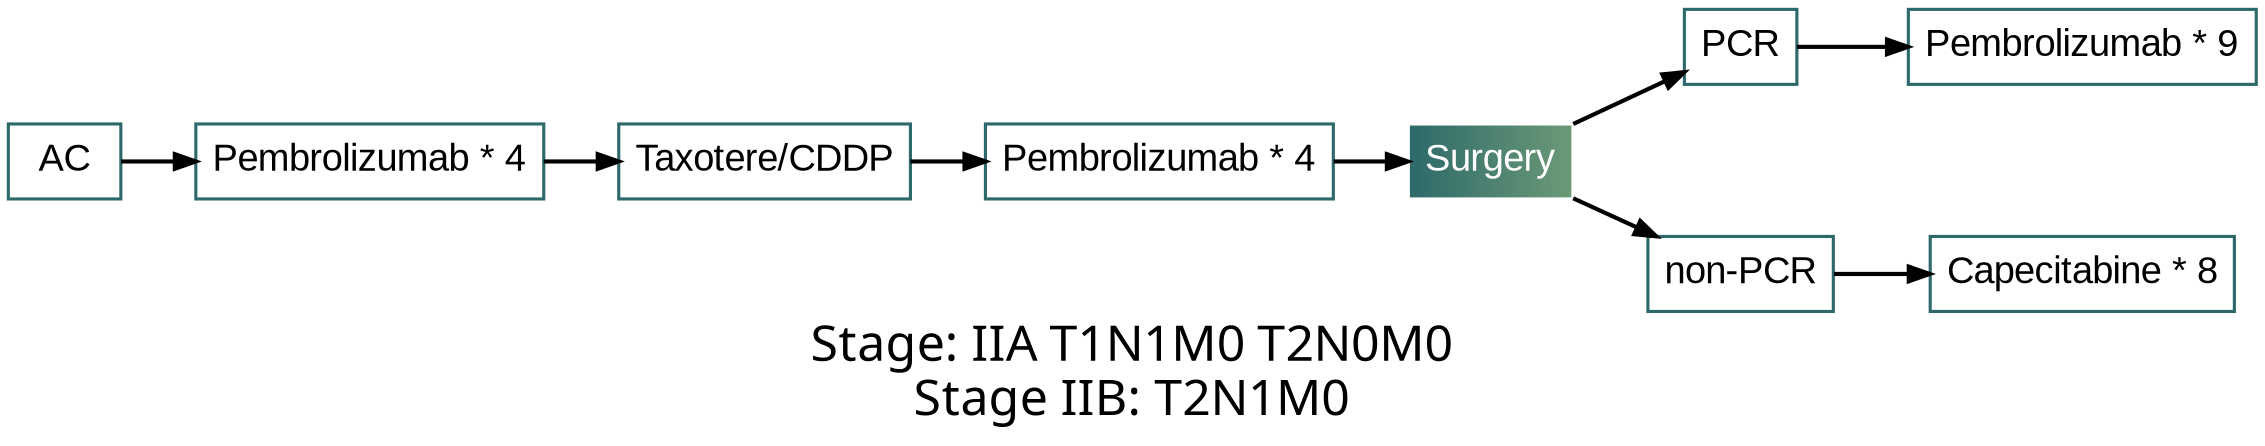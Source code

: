 digraph {
  compound=true;
  graph [
    // splines=ortho,
    nodesep=1
    rankdir="LR"
    // fontname="Arial",
    fontname="FiraSans-SemiBoldItalic"
    label="Stage: IIA T1N1M0 T2N0M0\nStage IIB: T2N1M0" //TODO: ___
    labelloc = "b"
    fontsize="24pt"
  ]
  node[
    color="#2d696a",
    fillcolor=white,
    penwidth=1.5,
    fontsize="18pt",
    shape=record,
    // fontname="FiraSans-Regular"
    fontname="Arial",
    style="filled"
    ]
  edge[color=black, penwidth=2]
    AC [label="AC"];
    Pembrolizumab_x4 [label="Pembrolizumab * 4"];
    Taxotere_CDDP [label="Taxotere/CDDP"];
    Pembrolizumab_x4_again [label="Pembrolizumab * 4"];
    PCR [label="PCR"];
    nonPCR [label="non-PCR"];
    Capecitabine_x8 [label="Capecitabine * 8"];
    Pembrolizumab_x9 [label="Pembrolizumab * 9"];
    node[color=white,fillcolor="#2d696a:#6c9a77",fontcolor="#ffffff"]
    Surgery [label="Surgery"];
    AC -> Pembrolizumab_x4 -> Taxotere_CDDP -> Pembrolizumab_x4_again -> Surgery -> PCR -> Pembrolizumab_x9;
    Surgery -> nonPCR -> Capecitabine_x8;
}
